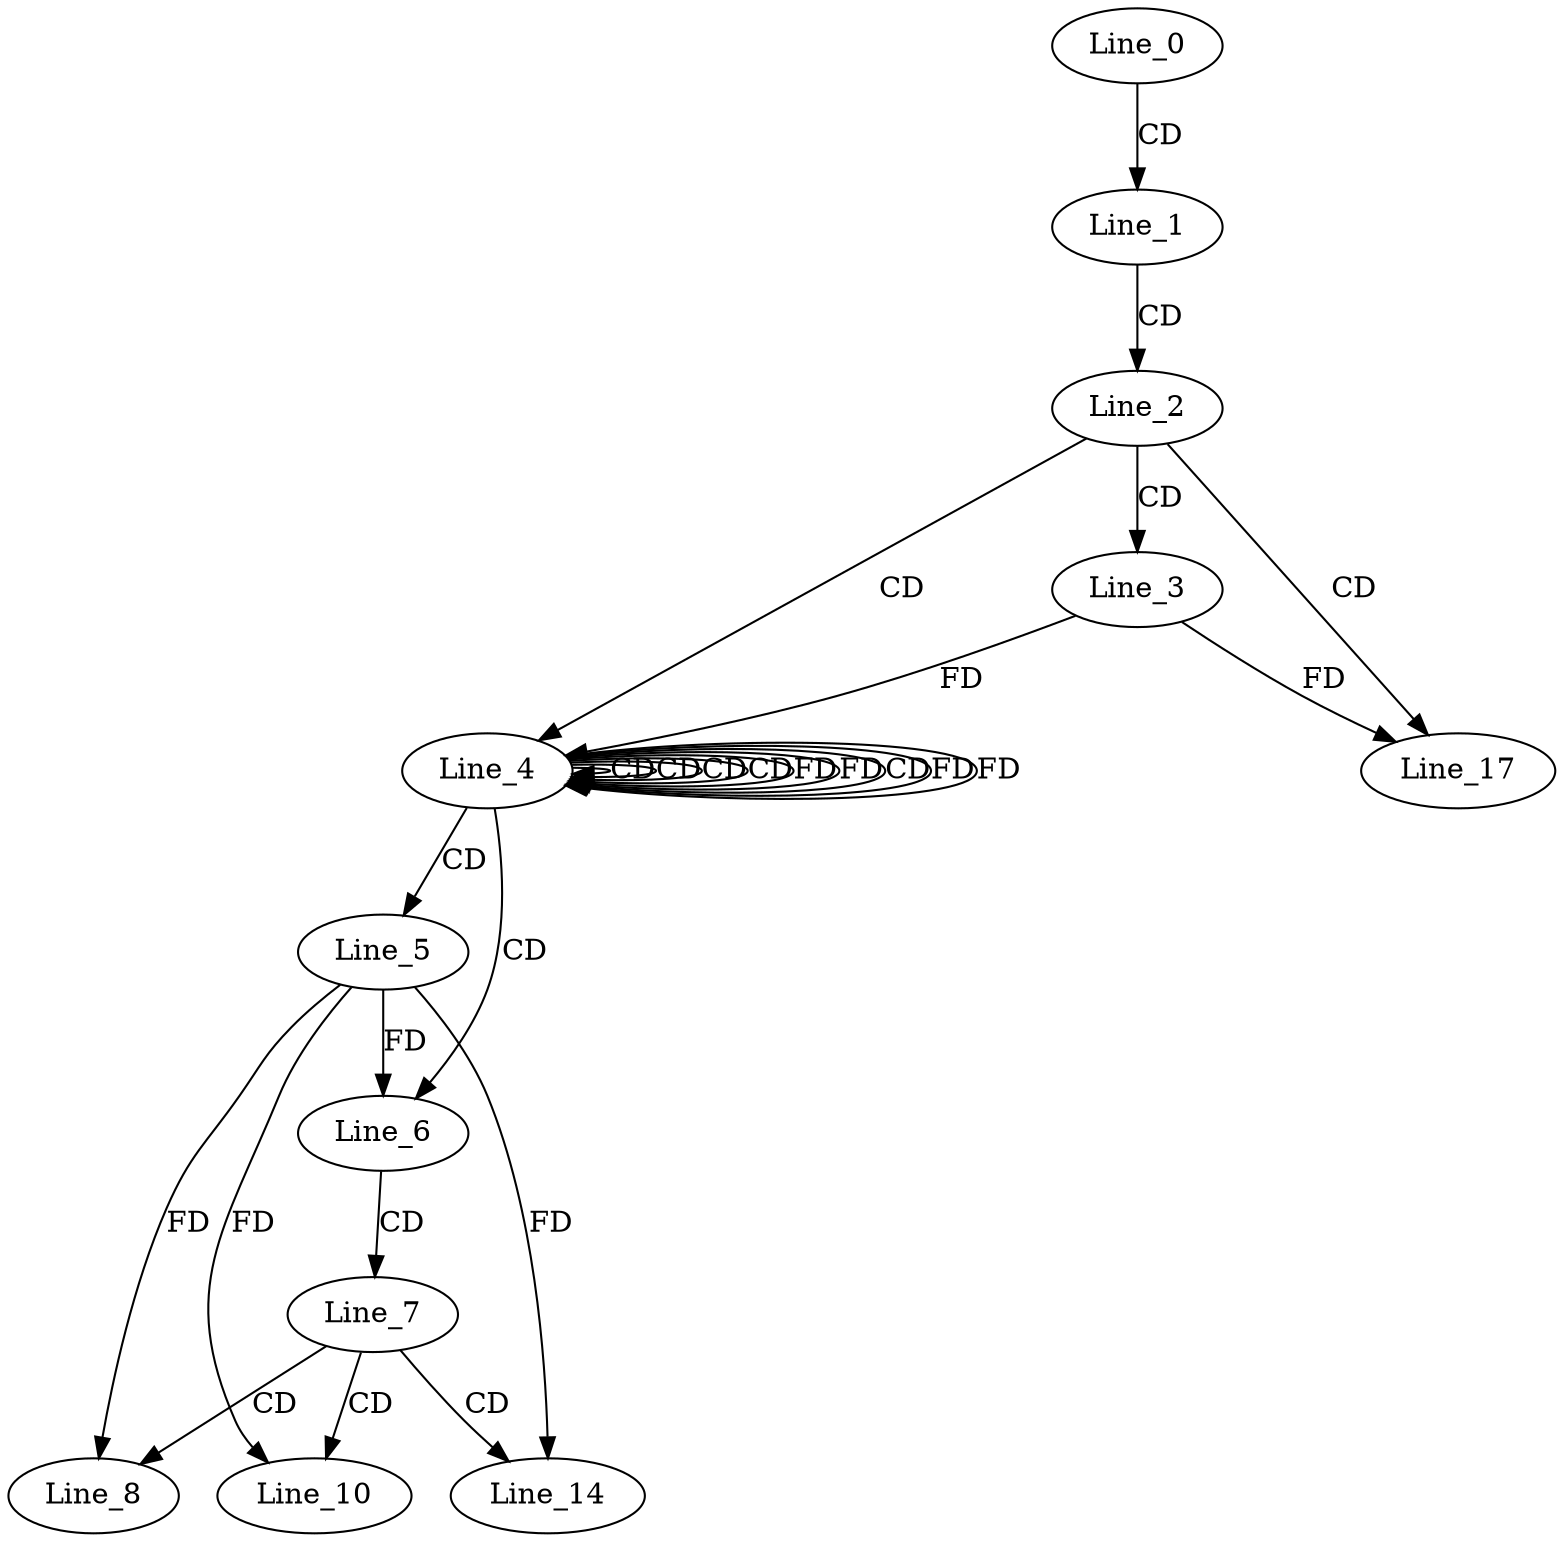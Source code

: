 digraph G {
  Line_0;
  Line_1;
  Line_2;
  Line_3;
  Line_4;
  Line_4;
  Line_4;
  Line_4;
  Line_4;
  Line_5;
  Line_6;
  Line_7;
  Line_8;
  Line_10;
  Line_14;
  Line_17;
  Line_0 -> Line_1 [ label="CD" ];
  Line_1 -> Line_2 [ label="CD" ];
  Line_2 -> Line_3 [ label="CD" ];
  Line_2 -> Line_4 [ label="CD" ];
  Line_4 -> Line_4 [ label="CD" ];
  Line_4 -> Line_4 [ label="CD" ];
  Line_4 -> Line_4 [ label="CD" ];
  Line_3 -> Line_4 [ label="FD" ];
  Line_4 -> Line_4 [ label="CD" ];
  Line_4 -> Line_4 [ label="FD" ];
  Line_4 -> Line_4 [ label="FD" ];
  Line_4 -> Line_4 [ label="CD" ];
  Line_4 -> Line_5 [ label="CD" ];
  Line_4 -> Line_6 [ label="CD" ];
  Line_5 -> Line_6 [ label="FD" ];
  Line_6 -> Line_7 [ label="CD" ];
  Line_7 -> Line_8 [ label="CD" ];
  Line_5 -> Line_8 [ label="FD" ];
  Line_7 -> Line_10 [ label="CD" ];
  Line_5 -> Line_10 [ label="FD" ];
  Line_7 -> Line_14 [ label="CD" ];
  Line_5 -> Line_14 [ label="FD" ];
  Line_2 -> Line_17 [ label="CD" ];
  Line_3 -> Line_17 [ label="FD" ];
  Line_4 -> Line_4 [ label="FD" ];
  Line_4 -> Line_4 [ label="FD" ];
}
